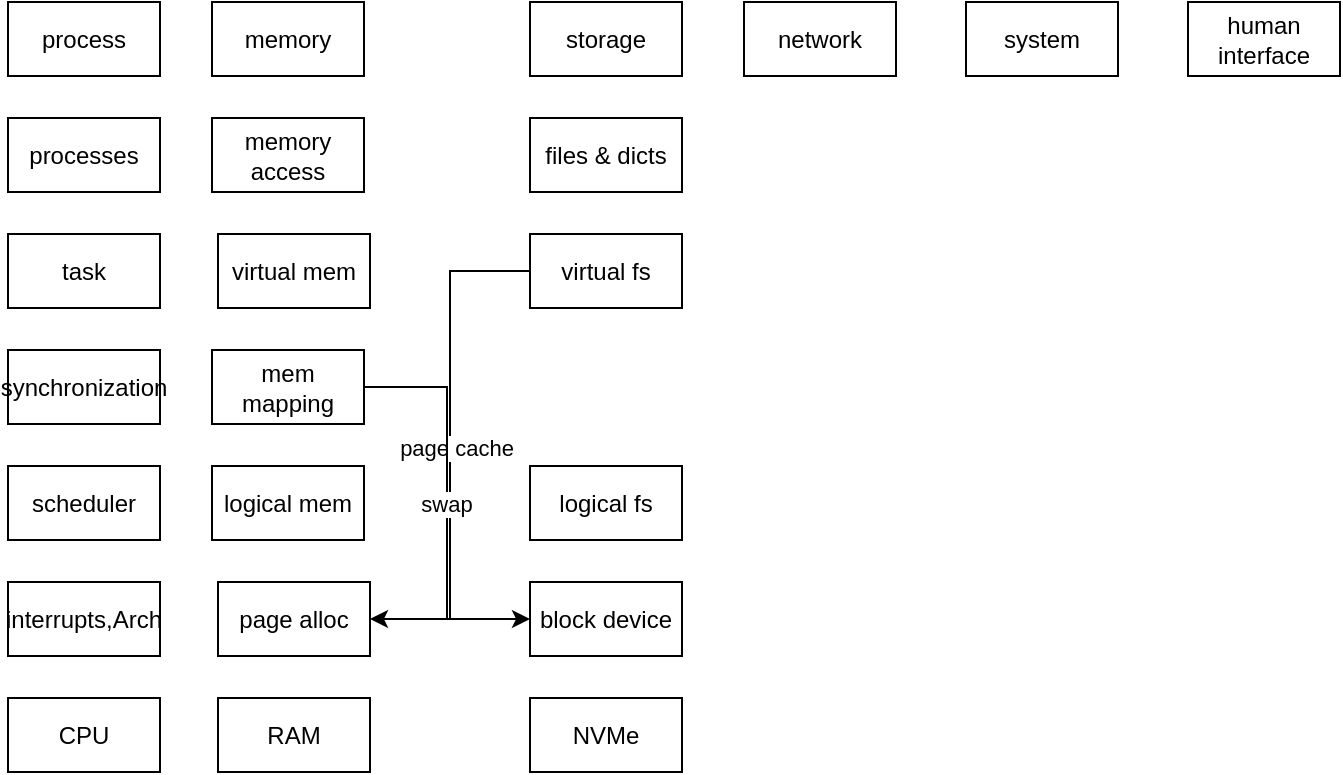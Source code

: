 <mxfile version="24.7.1" type="github">
  <diagram name="Page-1" id="NaoQy-yO6cqsfGPHl9Kc">
    <mxGraphModel dx="712" dy="819" grid="0" gridSize="10" guides="1" tooltips="1" connect="1" arrows="1" fold="1" page="1" pageScale="1" pageWidth="827" pageHeight="1169" math="0" shadow="0">
      <root>
        <mxCell id="0" />
        <mxCell id="1" parent="0" />
        <mxCell id="xaX1Ac1D6U7UOUDM21Ee-2" value="process" style="rounded=0;whiteSpace=wrap;html=1;" vertex="1" parent="1">
          <mxGeometry x="46" y="156" width="76" height="37" as="geometry" />
        </mxCell>
        <mxCell id="xaX1Ac1D6U7UOUDM21Ee-3" value="memory" style="rounded=0;whiteSpace=wrap;html=1;" vertex="1" parent="1">
          <mxGeometry x="148" y="156" width="76" height="37" as="geometry" />
        </mxCell>
        <mxCell id="xaX1Ac1D6U7UOUDM21Ee-4" value="storage" style="rounded=0;whiteSpace=wrap;html=1;" vertex="1" parent="1">
          <mxGeometry x="307" y="156" width="76" height="37" as="geometry" />
        </mxCell>
        <mxCell id="xaX1Ac1D6U7UOUDM21Ee-5" value="network" style="rounded=0;whiteSpace=wrap;html=1;" vertex="1" parent="1">
          <mxGeometry x="414" y="156" width="76" height="37" as="geometry" />
        </mxCell>
        <mxCell id="xaX1Ac1D6U7UOUDM21Ee-6" value="system" style="rounded=0;whiteSpace=wrap;html=1;" vertex="1" parent="1">
          <mxGeometry x="525" y="156" width="76" height="37" as="geometry" />
        </mxCell>
        <mxCell id="xaX1Ac1D6U7UOUDM21Ee-7" value="human interface" style="rounded=0;whiteSpace=wrap;html=1;" vertex="1" parent="1">
          <mxGeometry x="636" y="156" width="76" height="37" as="geometry" />
        </mxCell>
        <mxCell id="xaX1Ac1D6U7UOUDM21Ee-11" value="processes" style="rounded=0;whiteSpace=wrap;html=1;" vertex="1" parent="1">
          <mxGeometry x="46" y="214" width="76" height="37" as="geometry" />
        </mxCell>
        <mxCell id="xaX1Ac1D6U7UOUDM21Ee-12" value="task" style="rounded=0;whiteSpace=wrap;html=1;" vertex="1" parent="1">
          <mxGeometry x="46" y="272" width="76" height="37" as="geometry" />
        </mxCell>
        <mxCell id="xaX1Ac1D6U7UOUDM21Ee-13" value="synchronization" style="rounded=0;whiteSpace=wrap;html=1;" vertex="1" parent="1">
          <mxGeometry x="46" y="330" width="76" height="37" as="geometry" />
        </mxCell>
        <mxCell id="xaX1Ac1D6U7UOUDM21Ee-14" value="scheduler" style="rounded=0;whiteSpace=wrap;html=1;" vertex="1" parent="1">
          <mxGeometry x="46" y="388" width="76" height="37" as="geometry" />
        </mxCell>
        <mxCell id="xaX1Ac1D6U7UOUDM21Ee-15" value="interrupts,Arch" style="rounded=0;whiteSpace=wrap;html=1;" vertex="1" parent="1">
          <mxGeometry x="46" y="446" width="76" height="37" as="geometry" />
        </mxCell>
        <mxCell id="xaX1Ac1D6U7UOUDM21Ee-16" value="CPU" style="rounded=0;whiteSpace=wrap;html=1;" vertex="1" parent="1">
          <mxGeometry x="46" y="504" width="76" height="37" as="geometry" />
        </mxCell>
        <mxCell id="xaX1Ac1D6U7UOUDM21Ee-17" value="memory access" style="rounded=0;whiteSpace=wrap;html=1;" vertex="1" parent="1">
          <mxGeometry x="148" y="214" width="76" height="37" as="geometry" />
        </mxCell>
        <mxCell id="xaX1Ac1D6U7UOUDM21Ee-18" value="virtual mem" style="rounded=0;whiteSpace=wrap;html=1;" vertex="1" parent="1">
          <mxGeometry x="151" y="272" width="76" height="37" as="geometry" />
        </mxCell>
        <mxCell id="xaX1Ac1D6U7UOUDM21Ee-19" value="files &amp;amp; dicts" style="rounded=0;whiteSpace=wrap;html=1;" vertex="1" parent="1">
          <mxGeometry x="307" y="214" width="76" height="37" as="geometry" />
        </mxCell>
        <mxCell id="xaX1Ac1D6U7UOUDM21Ee-30" style="edgeStyle=orthogonalEdgeStyle;rounded=0;orthogonalLoop=1;jettySize=auto;html=1;exitX=0;exitY=0.5;exitDx=0;exitDy=0;entryX=1;entryY=0.5;entryDx=0;entryDy=0;" edge="1" parent="1" source="xaX1Ac1D6U7UOUDM21Ee-20" target="xaX1Ac1D6U7UOUDM21Ee-23">
          <mxGeometry relative="1" as="geometry" />
        </mxCell>
        <mxCell id="xaX1Ac1D6U7UOUDM21Ee-31" value="page cache" style="edgeLabel;html=1;align=center;verticalAlign=middle;resizable=0;points=[];" vertex="1" connectable="0" parent="xaX1Ac1D6U7UOUDM21Ee-30">
          <mxGeometry x="0.008" y="3" relative="1" as="geometry">
            <mxPoint as="offset" />
          </mxGeometry>
        </mxCell>
        <mxCell id="xaX1Ac1D6U7UOUDM21Ee-20" value="virtual fs" style="rounded=0;whiteSpace=wrap;html=1;" vertex="1" parent="1">
          <mxGeometry x="307" y="272" width="76" height="37" as="geometry" />
        </mxCell>
        <mxCell id="xaX1Ac1D6U7UOUDM21Ee-28" style="edgeStyle=orthogonalEdgeStyle;rounded=0;orthogonalLoop=1;jettySize=auto;html=1;exitX=1;exitY=0.5;exitDx=0;exitDy=0;entryX=0;entryY=0.5;entryDx=0;entryDy=0;" edge="1" parent="1" source="xaX1Ac1D6U7UOUDM21Ee-21" target="xaX1Ac1D6U7UOUDM21Ee-26">
          <mxGeometry relative="1" as="geometry" />
        </mxCell>
        <mxCell id="xaX1Ac1D6U7UOUDM21Ee-29" value="swap" style="edgeLabel;html=1;align=center;verticalAlign=middle;resizable=0;points=[];" vertex="1" connectable="0" parent="xaX1Ac1D6U7UOUDM21Ee-28">
          <mxGeometry y="-1" relative="1" as="geometry">
            <mxPoint as="offset" />
          </mxGeometry>
        </mxCell>
        <mxCell id="xaX1Ac1D6U7UOUDM21Ee-21" value="mem mapping" style="rounded=0;whiteSpace=wrap;html=1;" vertex="1" parent="1">
          <mxGeometry x="148" y="330" width="76" height="37" as="geometry" />
        </mxCell>
        <mxCell id="xaX1Ac1D6U7UOUDM21Ee-22" value="logical mem" style="rounded=0;whiteSpace=wrap;html=1;" vertex="1" parent="1">
          <mxGeometry x="148" y="388" width="76" height="37" as="geometry" />
        </mxCell>
        <mxCell id="xaX1Ac1D6U7UOUDM21Ee-23" value="page alloc" style="rounded=0;whiteSpace=wrap;html=1;" vertex="1" parent="1">
          <mxGeometry x="151" y="446" width="76" height="37" as="geometry" />
        </mxCell>
        <mxCell id="xaX1Ac1D6U7UOUDM21Ee-24" value="RAM" style="rounded=0;whiteSpace=wrap;html=1;" vertex="1" parent="1">
          <mxGeometry x="151" y="504" width="76" height="37" as="geometry" />
        </mxCell>
        <mxCell id="xaX1Ac1D6U7UOUDM21Ee-25" value="logical fs" style="rounded=0;whiteSpace=wrap;html=1;" vertex="1" parent="1">
          <mxGeometry x="307" y="388" width="76" height="37" as="geometry" />
        </mxCell>
        <mxCell id="xaX1Ac1D6U7UOUDM21Ee-26" value="block device" style="rounded=0;whiteSpace=wrap;html=1;" vertex="1" parent="1">
          <mxGeometry x="307" y="446" width="76" height="37" as="geometry" />
        </mxCell>
        <mxCell id="xaX1Ac1D6U7UOUDM21Ee-27" value="NVMe" style="rounded=0;whiteSpace=wrap;html=1;" vertex="1" parent="1">
          <mxGeometry x="307" y="504" width="76" height="37" as="geometry" />
        </mxCell>
      </root>
    </mxGraphModel>
  </diagram>
</mxfile>
